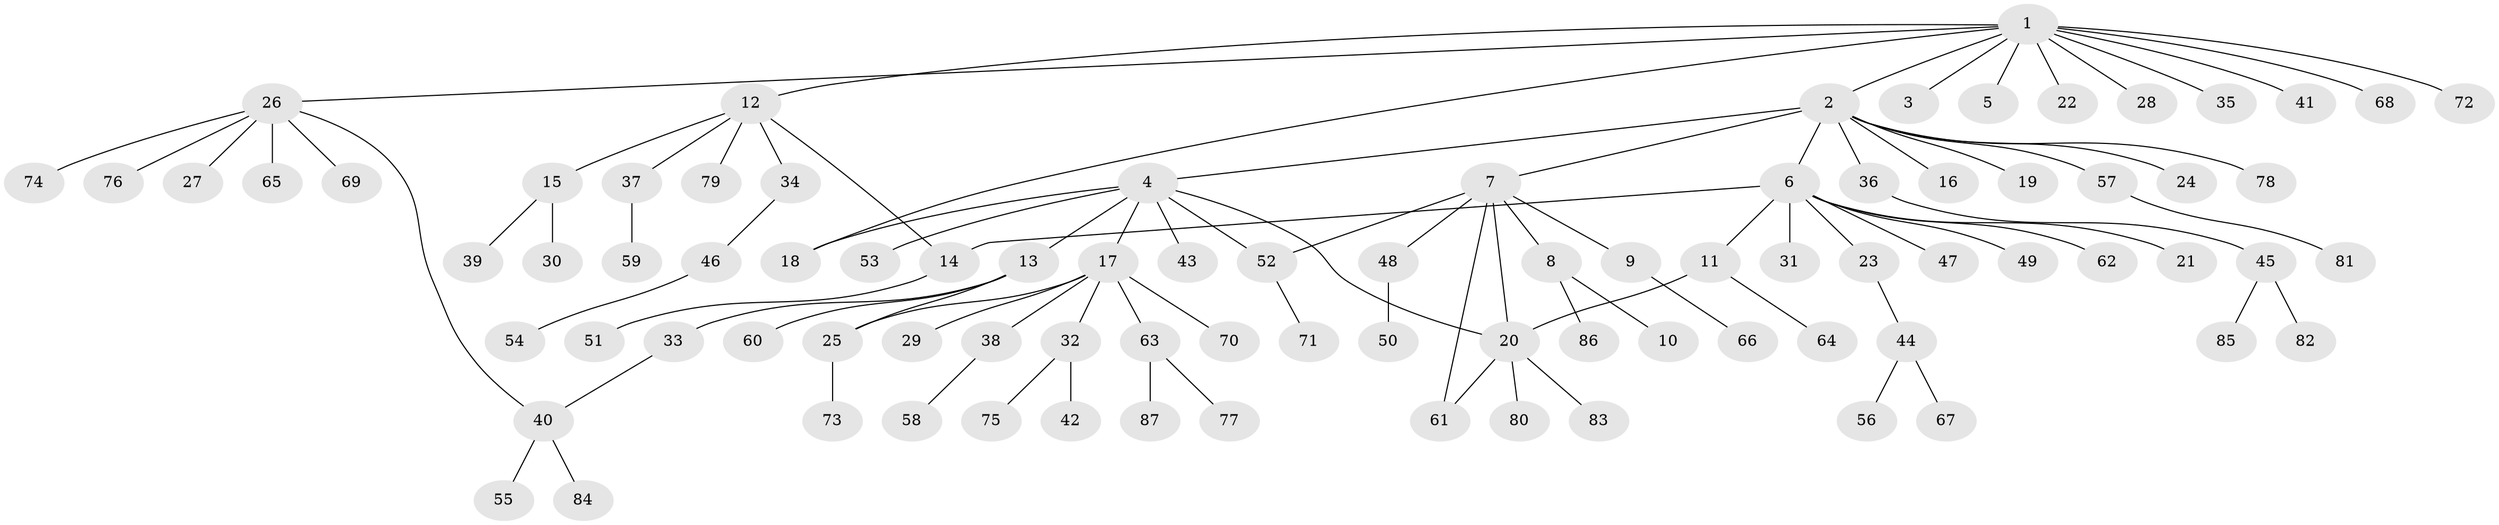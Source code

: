 // Generated by graph-tools (version 1.1) at 2025/11/02/27/25 16:11:09]
// undirected, 87 vertices, 94 edges
graph export_dot {
graph [start="1"]
  node [color=gray90,style=filled];
  1;
  2;
  3;
  4;
  5;
  6;
  7;
  8;
  9;
  10;
  11;
  12;
  13;
  14;
  15;
  16;
  17;
  18;
  19;
  20;
  21;
  22;
  23;
  24;
  25;
  26;
  27;
  28;
  29;
  30;
  31;
  32;
  33;
  34;
  35;
  36;
  37;
  38;
  39;
  40;
  41;
  42;
  43;
  44;
  45;
  46;
  47;
  48;
  49;
  50;
  51;
  52;
  53;
  54;
  55;
  56;
  57;
  58;
  59;
  60;
  61;
  62;
  63;
  64;
  65;
  66;
  67;
  68;
  69;
  70;
  71;
  72;
  73;
  74;
  75;
  76;
  77;
  78;
  79;
  80;
  81;
  82;
  83;
  84;
  85;
  86;
  87;
  1 -- 2;
  1 -- 3;
  1 -- 5;
  1 -- 12;
  1 -- 18;
  1 -- 22;
  1 -- 26;
  1 -- 28;
  1 -- 35;
  1 -- 41;
  1 -- 68;
  1 -- 72;
  2 -- 4;
  2 -- 6;
  2 -- 7;
  2 -- 16;
  2 -- 19;
  2 -- 24;
  2 -- 36;
  2 -- 57;
  2 -- 78;
  4 -- 13;
  4 -- 17;
  4 -- 18;
  4 -- 20;
  4 -- 43;
  4 -- 52;
  4 -- 53;
  6 -- 11;
  6 -- 14;
  6 -- 21;
  6 -- 23;
  6 -- 31;
  6 -- 47;
  6 -- 49;
  6 -- 62;
  7 -- 8;
  7 -- 9;
  7 -- 20;
  7 -- 48;
  7 -- 52;
  7 -- 61;
  8 -- 10;
  8 -- 86;
  9 -- 66;
  11 -- 20;
  11 -- 64;
  12 -- 14;
  12 -- 15;
  12 -- 34;
  12 -- 37;
  12 -- 79;
  13 -- 25;
  13 -- 33;
  13 -- 60;
  14 -- 51;
  15 -- 30;
  15 -- 39;
  17 -- 25;
  17 -- 29;
  17 -- 32;
  17 -- 38;
  17 -- 63;
  17 -- 70;
  20 -- 61;
  20 -- 80;
  20 -- 83;
  23 -- 44;
  25 -- 73;
  26 -- 27;
  26 -- 40;
  26 -- 65;
  26 -- 69;
  26 -- 74;
  26 -- 76;
  32 -- 42;
  32 -- 75;
  33 -- 40;
  34 -- 46;
  36 -- 45;
  37 -- 59;
  38 -- 58;
  40 -- 55;
  40 -- 84;
  44 -- 56;
  44 -- 67;
  45 -- 82;
  45 -- 85;
  46 -- 54;
  48 -- 50;
  52 -- 71;
  57 -- 81;
  63 -- 77;
  63 -- 87;
}
